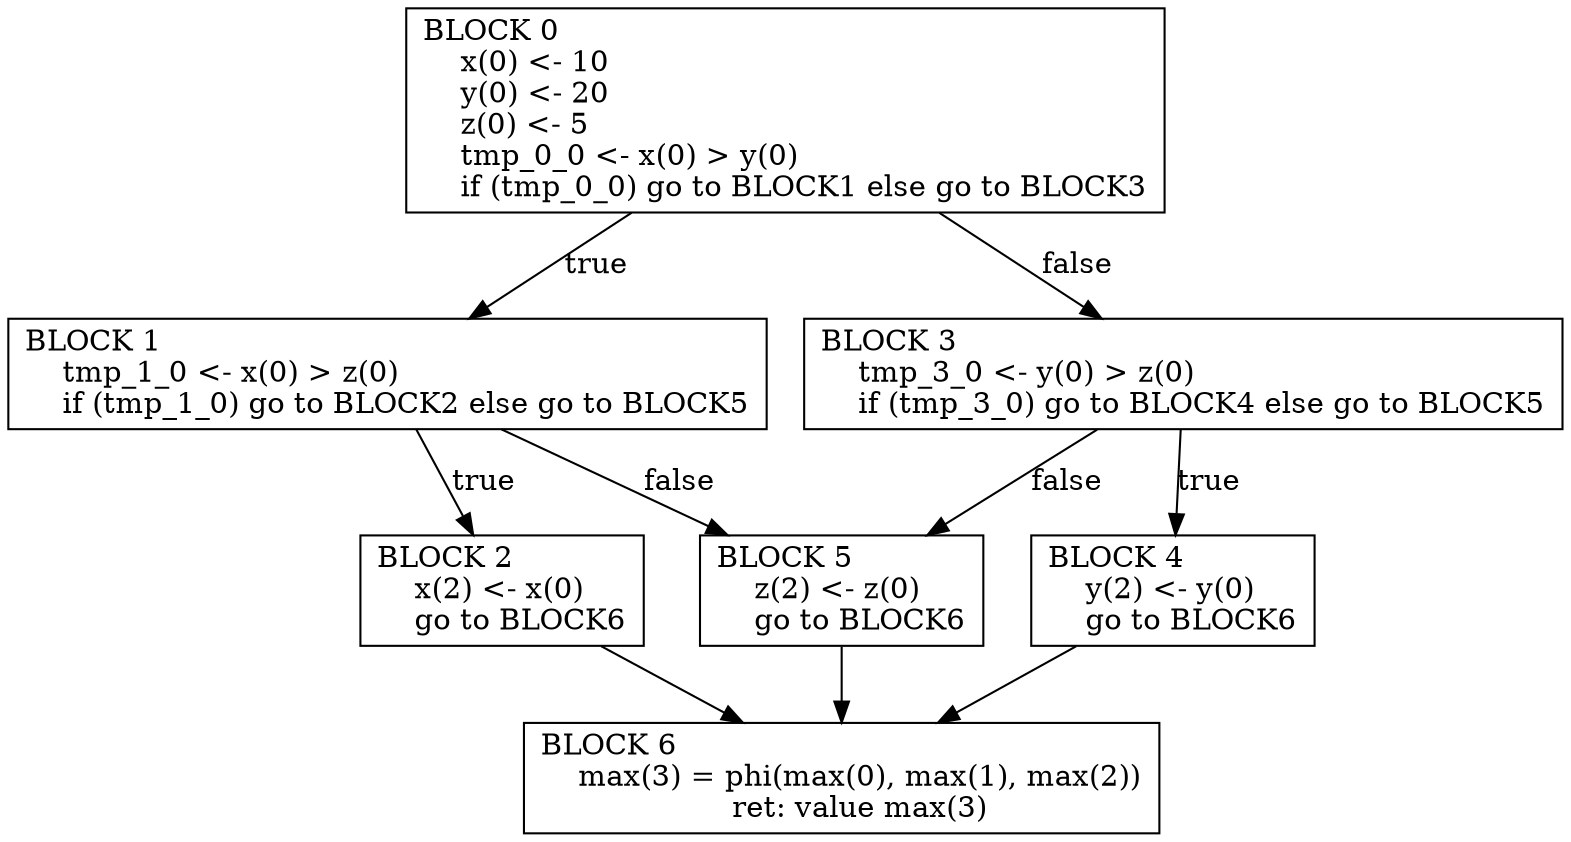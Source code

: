 digraph G{
node [shape=box nojustify=false]
0 [label="BLOCK 0\l    x(0) <- 10\l    y(0) <- 20\l    z(0) <- 5\l    tmp_0_0 <- x(0) > y(0)\l    if (tmp_0_0) go to BLOCK1 else go to BLOCK3"]
0 -> 1 [label=true]
0 -> 3 [label=false]
1 [label="BLOCK 1\l    tmp_1_0 <- x(0) > z(0)\l    if (tmp_1_0) go to BLOCK2 else go to BLOCK5"]
1 -> 2 [label=true]
1 -> 5 [label=false]
2 [label="BLOCK 2\l    x(2) <- x(0)\l    go to BLOCK6"]
2 -> 6
3 [label="BLOCK 3\l    tmp_3_0 <- y(0) > z(0)\l    if (tmp_3_0) go to BLOCK4 else go to BLOCK5"]
3 -> 4 [label=true]
3 -> 5 [label=false]
4 [label="BLOCK 4\l    y(2) <- y(0)\l    go to BLOCK6"]
4 -> 6
5 [label="BLOCK 5\l    z(2) <- z(0)\l    go to BLOCK6"]
5 -> 6
6 [label="BLOCK 6\l    max(3) = phi(max(0), max(1), max(2))\l    ret: value max(3)"]
}
